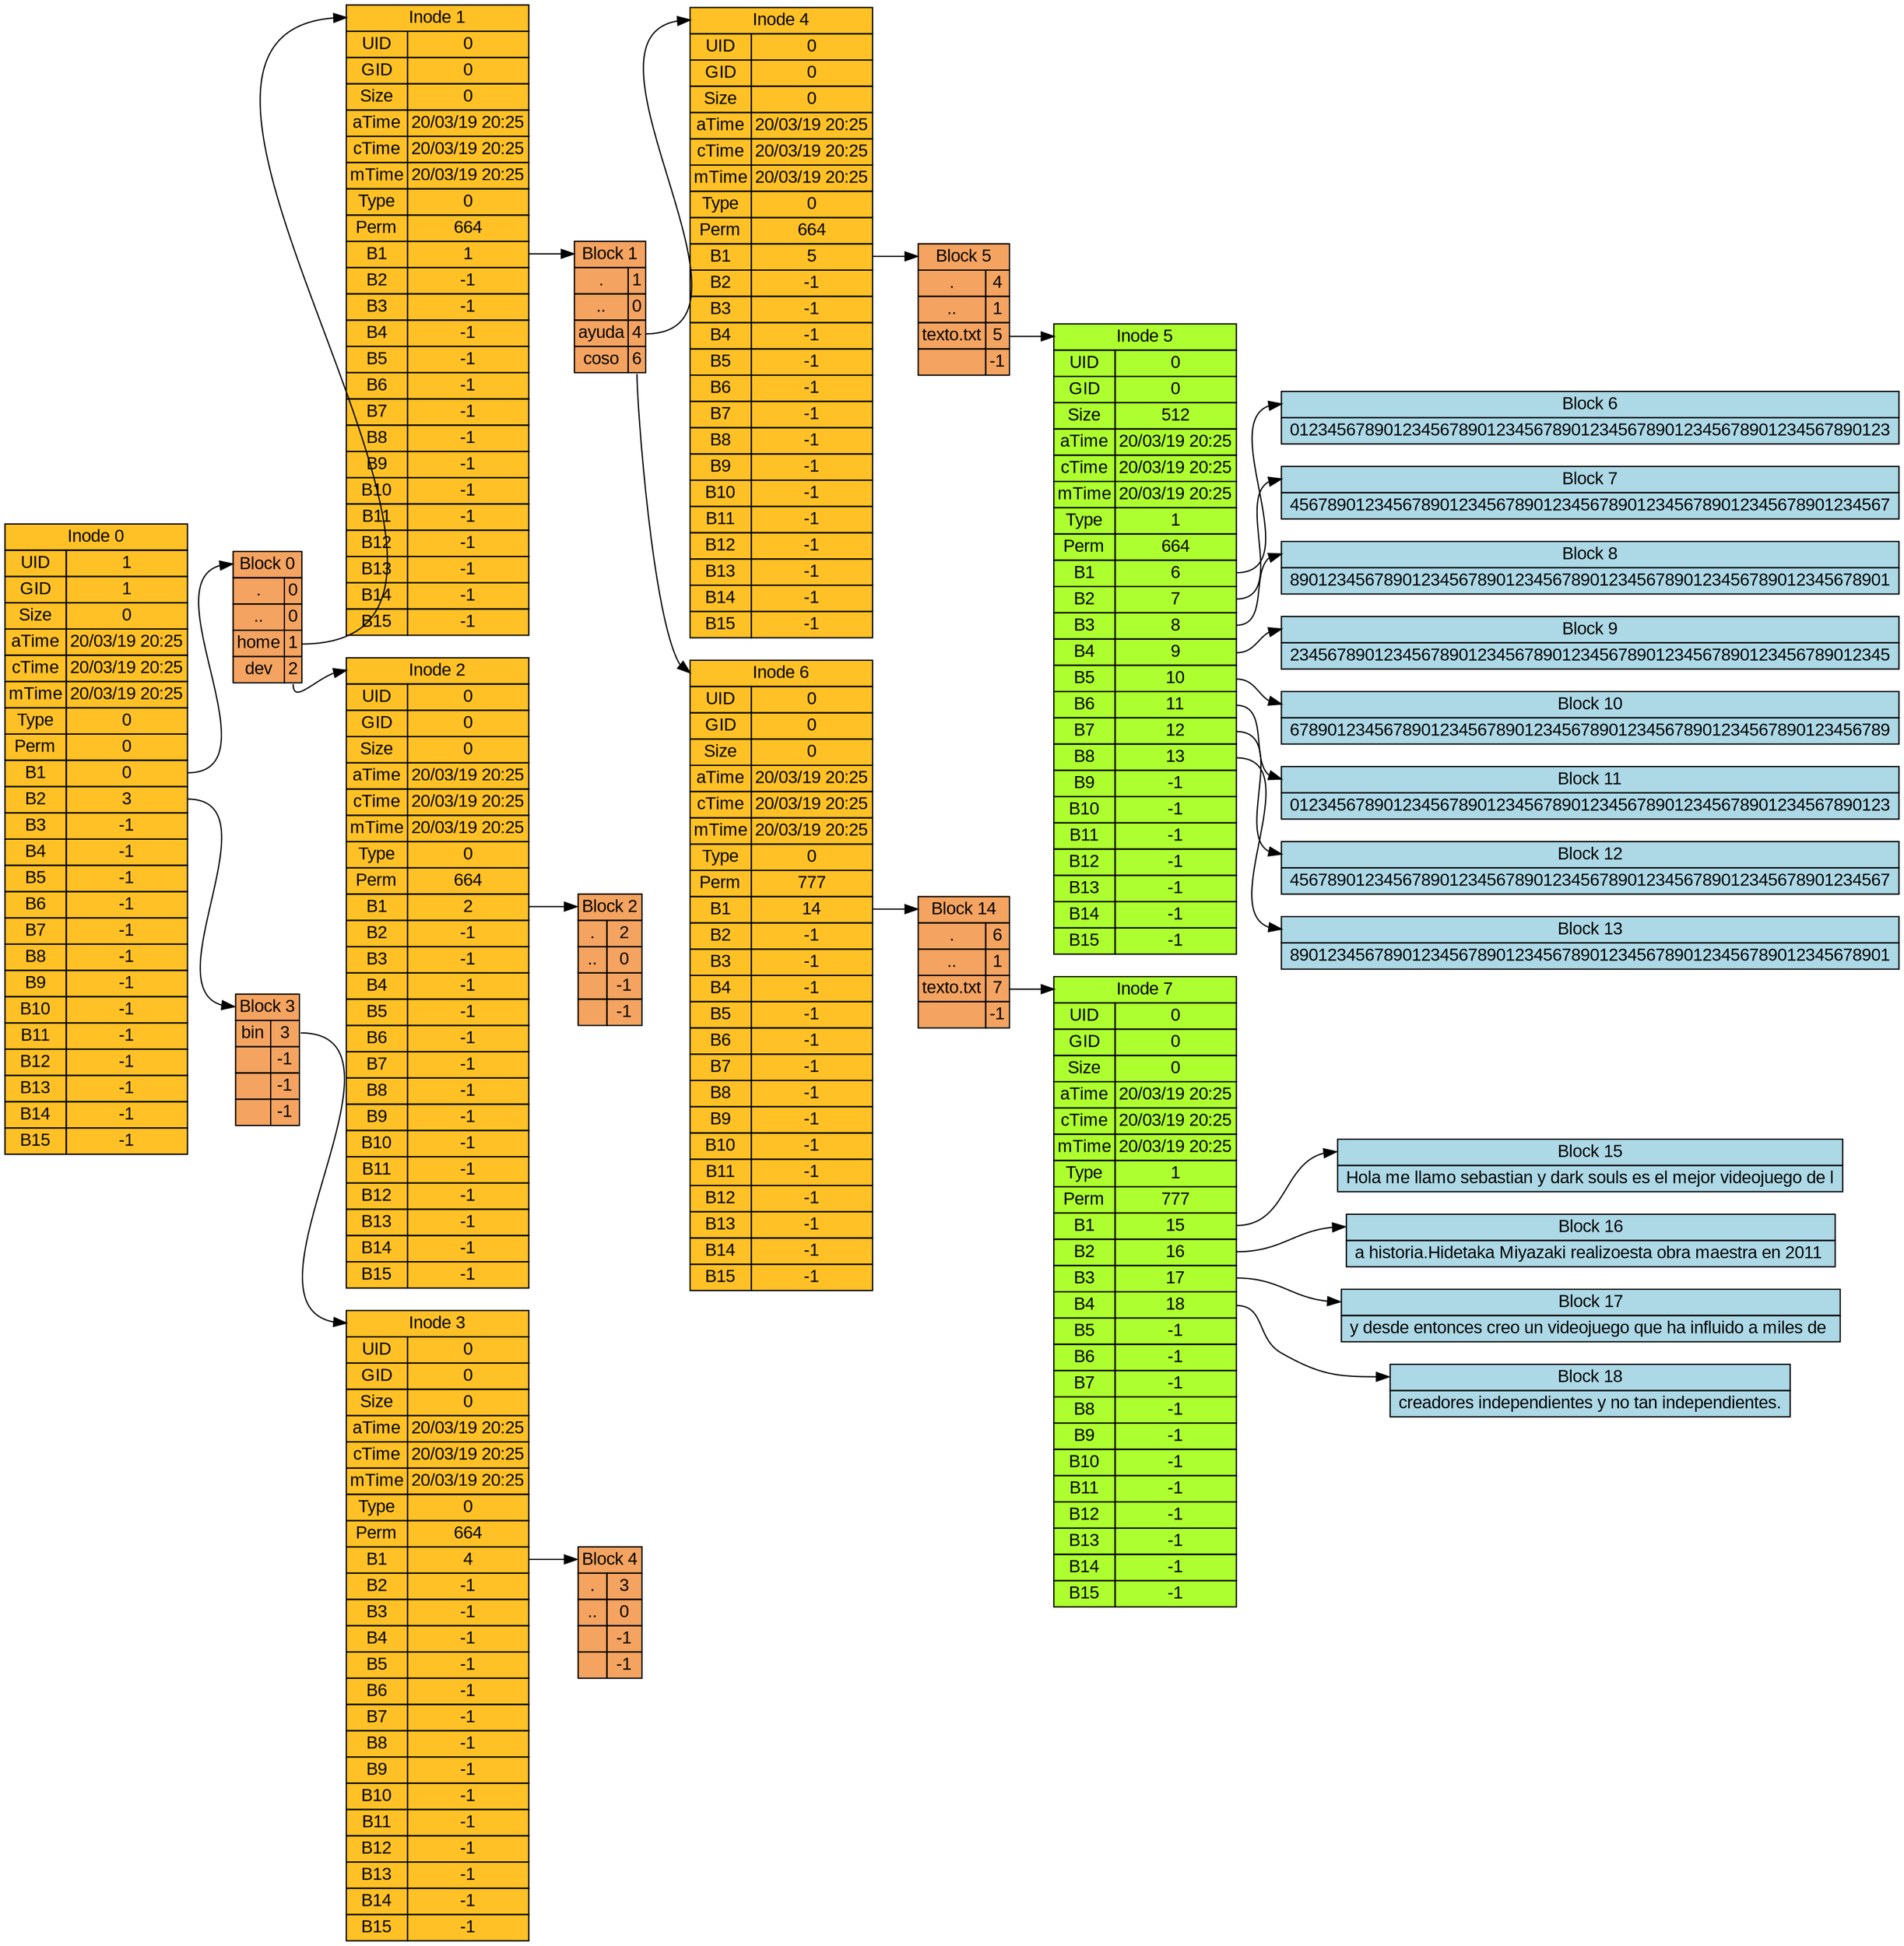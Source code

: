 digraph g {
rankdir = LR;
graph [fontname = "arial"];
node [fontname = "arial"];
edge [fontname = "arial"];
	in0 [shape=none, margin=0, label =<
		<table border="0" cellborder="1" cellspacing="0" bgcolor="goldenrod1">
			<tr> <td colspan = "2" PORT="p">Inode 0</td> </tr>
			<tr> <td>UID</td> <td>1</td> </tr>
			<tr> <td>GID</td> <td>1</td> </tr>
			<tr> <td>Size</td> <td>0</td> </tr>
			<tr> <td>aTime</td> <td>20/03/19 20:25</td> </tr>
			<tr> <td>cTime</td> <td>20/03/19 20:25</td> </tr>
			<tr> <td>mTime</td> <td>20/03/19 20:25</td> </tr>
			<tr> <td>Type</td> <td>0</td> </tr>
			<tr> <td>Perm</td> <td>0</td> </tr>
			<tr> <td>B1</td> <td PORT = "f0">0</td> </tr>
			<tr> <td>B2</td> <td PORT = "f1">3</td> </tr>
			<tr> <td>B3</td> <td PORT = "f2">-1</td> </tr>
			<tr> <td>B4</td> <td PORT = "f3">-1</td> </tr>
			<tr> <td>B5</td> <td PORT = "f4">-1</td> </tr>
			<tr> <td>B6</td> <td PORT = "f5">-1</td> </tr>
			<tr> <td>B7</td> <td PORT = "f6">-1</td> </tr>
			<tr> <td>B8</td> <td PORT = "f7">-1</td> </tr>
			<tr> <td>B9</td> <td PORT = "f8">-1</td> </tr>
			<tr> <td>B10</td> <td PORT = "f9">-1</td> </tr>
			<tr> <td>B11</td> <td PORT = "f10">-1</td> </tr>
			<tr> <td>B12</td> <td PORT = "f11">-1</td> </tr>
			<tr> <td>B13</td> <td PORT = "f12">-1</td> </tr>
			<tr> <td>B14</td> <td PORT = "f13">-1</td> </tr>
			<tr> <td>B15</td> <td PORT = "f14">-1</td> </tr>
	</table> >];

	bl0 [shape=none, margin=0, label =<
		<table border="0" cellborder="1" cellspacing="0" bgcolor="sandybrown">
			<tr> <td colspan = "2" PORT="p">Block 0</td> </tr>
			<tr> <td>.</td> <td PORT = "f0">0</td> </tr>
			<tr> <td>..</td> <td PORT = "f1">0</td> </tr>
			<tr> <td>home</td> <td PORT = "f2">1</td> </tr>
			<tr> <td>dev</td> <td PORT = "f3">2</td> </tr>
	</table> >];

	in1 [shape=none, margin=0, label =<
		<table border="0" cellborder="1" cellspacing="0" bgcolor="goldenrod1">
			<tr> <td colspan = "2" PORT="p">Inode 1</td> </tr>
			<tr> <td>UID</td> <td>0</td> </tr>
			<tr> <td>GID</td> <td>0</td> </tr>
			<tr> <td>Size</td> <td>0</td> </tr>
			<tr> <td>aTime</td> <td>20/03/19 20:25</td> </tr>
			<tr> <td>cTime</td> <td>20/03/19 20:25</td> </tr>
			<tr> <td>mTime</td> <td>20/03/19 20:25</td> </tr>
			<tr> <td>Type</td> <td>0</td> </tr>
			<tr> <td>Perm</td> <td>664</td> </tr>
			<tr> <td>B1</td> <td PORT = "f0">1</td> </tr>
			<tr> <td>B2</td> <td PORT = "f1">-1</td> </tr>
			<tr> <td>B3</td> <td PORT = "f2">-1</td> </tr>
			<tr> <td>B4</td> <td PORT = "f3">-1</td> </tr>
			<tr> <td>B5</td> <td PORT = "f4">-1</td> </tr>
			<tr> <td>B6</td> <td PORT = "f5">-1</td> </tr>
			<tr> <td>B7</td> <td PORT = "f6">-1</td> </tr>
			<tr> <td>B8</td> <td PORT = "f7">-1</td> </tr>
			<tr> <td>B9</td> <td PORT = "f8">-1</td> </tr>
			<tr> <td>B10</td> <td PORT = "f9">-1</td> </tr>
			<tr> <td>B11</td> <td PORT = "f10">-1</td> </tr>
			<tr> <td>B12</td> <td PORT = "f11">-1</td> </tr>
			<tr> <td>B13</td> <td PORT = "f12">-1</td> </tr>
			<tr> <td>B14</td> <td PORT = "f13">-1</td> </tr>
			<tr> <td>B15</td> <td PORT = "f14">-1</td> </tr>
	</table> >];

	bl1 [shape=none, margin=0, label =<
		<table border="0" cellborder="1" cellspacing="0" bgcolor="sandybrown">
			<tr> <td colspan = "2" PORT="p">Block 1</td> </tr>
			<tr> <td>.</td> <td PORT = "f0">1</td> </tr>
			<tr> <td>..</td> <td PORT = "f1">0</td> </tr>
			<tr> <td>ayuda</td> <td PORT = "f2">4</td> </tr>
			<tr> <td>coso</td> <td PORT = "f3">6</td> </tr>
	</table> >];

	in4 [shape=none, margin=0, label =<
		<table border="0" cellborder="1" cellspacing="0" bgcolor="goldenrod1">
			<tr> <td colspan = "2" PORT="p">Inode 4</td> </tr>
			<tr> <td>UID</td> <td>0</td> </tr>
			<tr> <td>GID</td> <td>0</td> </tr>
			<tr> <td>Size</td> <td>0</td> </tr>
			<tr> <td>aTime</td> <td>20/03/19 20:25</td> </tr>
			<tr> <td>cTime</td> <td>20/03/19 20:25</td> </tr>
			<tr> <td>mTime</td> <td>20/03/19 20:25</td> </tr>
			<tr> <td>Type</td> <td>0</td> </tr>
			<tr> <td>Perm</td> <td>664</td> </tr>
			<tr> <td>B1</td> <td PORT = "f0">5</td> </tr>
			<tr> <td>B2</td> <td PORT = "f1">-1</td> </tr>
			<tr> <td>B3</td> <td PORT = "f2">-1</td> </tr>
			<tr> <td>B4</td> <td PORT = "f3">-1</td> </tr>
			<tr> <td>B5</td> <td PORT = "f4">-1</td> </tr>
			<tr> <td>B6</td> <td PORT = "f5">-1</td> </tr>
			<tr> <td>B7</td> <td PORT = "f6">-1</td> </tr>
			<tr> <td>B8</td> <td PORT = "f7">-1</td> </tr>
			<tr> <td>B9</td> <td PORT = "f8">-1</td> </tr>
			<tr> <td>B10</td> <td PORT = "f9">-1</td> </tr>
			<tr> <td>B11</td> <td PORT = "f10">-1</td> </tr>
			<tr> <td>B12</td> <td PORT = "f11">-1</td> </tr>
			<tr> <td>B13</td> <td PORT = "f12">-1</td> </tr>
			<tr> <td>B14</td> <td PORT = "f13">-1</td> </tr>
			<tr> <td>B15</td> <td PORT = "f14">-1</td> </tr>
	</table> >];

	bl5 [shape=none, margin=0, label =<
		<table border="0" cellborder="1" cellspacing="0" bgcolor="sandybrown">
			<tr> <td colspan = "2" PORT="p">Block 5</td> </tr>
			<tr> <td>.</td> <td PORT = "f0">4</td> </tr>
			<tr> <td>..</td> <td PORT = "f1">1</td> </tr>
			<tr> <td>texto.txt</td> <td PORT = "f2">5</td> </tr>
			<tr> <td></td> <td PORT = "f3">-1</td> </tr>
	</table> >];

	in5 [shape=none, margin=0, label =<
		<table border="0" cellborder="1" cellspacing="0" bgcolor="greenyellow">
			<tr> <td colspan = "2" PORT="p">Inode 5</td> </tr>
			<tr> <td>UID</td> <td>0</td> </tr>
			<tr> <td>GID</td> <td>0</td> </tr>
			<tr> <td>Size</td> <td>512</td> </tr>
			<tr> <td>aTime</td> <td>20/03/19 20:25</td> </tr>
			<tr> <td>cTime</td> <td>20/03/19 20:25</td> </tr>
			<tr> <td>mTime</td> <td>20/03/19 20:25</td> </tr>
			<tr> <td>Type</td> <td>1</td> </tr>
			<tr> <td>Perm</td> <td>664</td> </tr>
			<tr> <td>B1</td> <td PORT = "f0">6</td> </tr>
			<tr> <td>B2</td> <td PORT = "f1">7</td> </tr>
			<tr> <td>B3</td> <td PORT = "f2">8</td> </tr>
			<tr> <td>B4</td> <td PORT = "f3">9</td> </tr>
			<tr> <td>B5</td> <td PORT = "f4">10</td> </tr>
			<tr> <td>B6</td> <td PORT = "f5">11</td> </tr>
			<tr> <td>B7</td> <td PORT = "f6">12</td> </tr>
			<tr> <td>B8</td> <td PORT = "f7">13</td> </tr>
			<tr> <td>B9</td> <td PORT = "f8">-1</td> </tr>
			<tr> <td>B10</td> <td PORT = "f9">-1</td> </tr>
			<tr> <td>B11</td> <td PORT = "f10">-1</td> </tr>
			<tr> <td>B12</td> <td PORT = "f11">-1</td> </tr>
			<tr> <td>B13</td> <td PORT = "f12">-1</td> </tr>
			<tr> <td>B14</td> <td PORT = "f13">-1</td> </tr>
			<tr> <td>B15</td> <td PORT = "f14">-1</td> </tr>
	</table> >];

	bl6 [shape=none, margin=0, label =<
		<table border="0" cellborder="1" cellspacing="0" bgcolor="lightblue">
			<tr> <td colspan = "2" PORT="p">Block 6</td> </tr>
			<tr> <td colspan = "2"> 0123456789012345678901234567890123456789012345678901234567890123 </td> </tr>
	</table> >];

	in5:f0 -> bl6:p;
	bl7 [shape=none, margin=0, label =<
		<table border="0" cellborder="1" cellspacing="0" bgcolor="lightblue">
			<tr> <td colspan = "2" PORT="p">Block 7</td> </tr>
			<tr> <td colspan = "2"> 4567890123456789012345678901234567890123456789012345678901234567 </td> </tr>
	</table> >];

	in5:f1 -> bl7:p;
	bl8 [shape=none, margin=0, label =<
		<table border="0" cellborder="1" cellspacing="0" bgcolor="lightblue">
			<tr> <td colspan = "2" PORT="p">Block 8</td> </tr>
			<tr> <td colspan = "2"> 8901234567890123456789012345678901234567890123456789012345678901 </td> </tr>
	</table> >];

	in5:f2 -> bl8:p;
	bl9 [shape=none, margin=0, label =<
		<table border="0" cellborder="1" cellspacing="0" bgcolor="lightblue">
			<tr> <td colspan = "2" PORT="p">Block 9</td> </tr>
			<tr> <td colspan = "2"> 2345678901234567890123456789012345678901234567890123456789012345 </td> </tr>
	</table> >];

	in5:f3 -> bl9:p;
	bl10 [shape=none, margin=0, label =<
		<table border="0" cellborder="1" cellspacing="0" bgcolor="lightblue">
			<tr> <td colspan = "2" PORT="p">Block 10</td> </tr>
			<tr> <td colspan = "2"> 6789012345678901234567890123456789012345678901234567890123456789 </td> </tr>
	</table> >];

	in5:f4 -> bl10:p;
	bl11 [shape=none, margin=0, label =<
		<table border="0" cellborder="1" cellspacing="0" bgcolor="lightblue">
			<tr> <td colspan = "2" PORT="p">Block 11</td> </tr>
			<tr> <td colspan = "2"> 0123456789012345678901234567890123456789012345678901234567890123 </td> </tr>
	</table> >];

	in5:f5 -> bl11:p;
	bl12 [shape=none, margin=0, label =<
		<table border="0" cellborder="1" cellspacing="0" bgcolor="lightblue">
			<tr> <td colspan = "2" PORT="p">Block 12</td> </tr>
			<tr> <td colspan = "2"> 4567890123456789012345678901234567890123456789012345678901234567 </td> </tr>
	</table> >];

	in5:f6 -> bl12:p;
	bl13 [shape=none, margin=0, label =<
		<table border="0" cellborder="1" cellspacing="0" bgcolor="lightblue">
			<tr> <td colspan = "2" PORT="p">Block 13</td> </tr>
			<tr> <td colspan = "2"> 8901234567890123456789012345678901234567890123456789012345678901 </td> </tr>
	</table> >];

	in5:f7 -> bl13:p;
	bl5:f2 -> in5:p;
	in4:f0 -> bl5:p;
	bl1:f2 -> in4:p;
	in6 [shape=none, margin=0, label =<
		<table border="0" cellborder="1" cellspacing="0" bgcolor="goldenrod1">
			<tr> <td colspan = "2" PORT="p">Inode 6</td> </tr>
			<tr> <td>UID</td> <td>0</td> </tr>
			<tr> <td>GID</td> <td>0</td> </tr>
			<tr> <td>Size</td> <td>0</td> </tr>
			<tr> <td>aTime</td> <td>20/03/19 20:25</td> </tr>
			<tr> <td>cTime</td> <td>20/03/19 20:25</td> </tr>
			<tr> <td>mTime</td> <td>20/03/19 20:25</td> </tr>
			<tr> <td>Type</td> <td>0</td> </tr>
			<tr> <td>Perm</td> <td>777</td> </tr>
			<tr> <td>B1</td> <td PORT = "f0">14</td> </tr>
			<tr> <td>B2</td> <td PORT = "f1">-1</td> </tr>
			<tr> <td>B3</td> <td PORT = "f2">-1</td> </tr>
			<tr> <td>B4</td> <td PORT = "f3">-1</td> </tr>
			<tr> <td>B5</td> <td PORT = "f4">-1</td> </tr>
			<tr> <td>B6</td> <td PORT = "f5">-1</td> </tr>
			<tr> <td>B7</td> <td PORT = "f6">-1</td> </tr>
			<tr> <td>B8</td> <td PORT = "f7">-1</td> </tr>
			<tr> <td>B9</td> <td PORT = "f8">-1</td> </tr>
			<tr> <td>B10</td> <td PORT = "f9">-1</td> </tr>
			<tr> <td>B11</td> <td PORT = "f10">-1</td> </tr>
			<tr> <td>B12</td> <td PORT = "f11">-1</td> </tr>
			<tr> <td>B13</td> <td PORT = "f12">-1</td> </tr>
			<tr> <td>B14</td> <td PORT = "f13">-1</td> </tr>
			<tr> <td>B15</td> <td PORT = "f14">-1</td> </tr>
	</table> >];

	bl14 [shape=none, margin=0, label =<
		<table border="0" cellborder="1" cellspacing="0" bgcolor="sandybrown">
			<tr> <td colspan = "2" PORT="p">Block 14</td> </tr>
			<tr> <td>.</td> <td PORT = "f0">6</td> </tr>
			<tr> <td>..</td> <td PORT = "f1">1</td> </tr>
			<tr> <td>texto.txt</td> <td PORT = "f2">7</td> </tr>
			<tr> <td></td> <td PORT = "f3">-1</td> </tr>
	</table> >];

	in7 [shape=none, margin=0, label =<
		<table border="0" cellborder="1" cellspacing="0" bgcolor="greenyellow">
			<tr> <td colspan = "2" PORT="p">Inode 7</td> </tr>
			<tr> <td>UID</td> <td>0</td> </tr>
			<tr> <td>GID</td> <td>0</td> </tr>
			<tr> <td>Size</td> <td>0</td> </tr>
			<tr> <td>aTime</td> <td>20/03/19 20:25</td> </tr>
			<tr> <td>cTime</td> <td>20/03/19 20:25</td> </tr>
			<tr> <td>mTime</td> <td>20/03/19 20:25</td> </tr>
			<tr> <td>Type</td> <td>1</td> </tr>
			<tr> <td>Perm</td> <td>777</td> </tr>
			<tr> <td>B1</td> <td PORT = "f0">15</td> </tr>
			<tr> <td>B2</td> <td PORT = "f1">16</td> </tr>
			<tr> <td>B3</td> <td PORT = "f2">17</td> </tr>
			<tr> <td>B4</td> <td PORT = "f3">18</td> </tr>
			<tr> <td>B5</td> <td PORT = "f4">-1</td> </tr>
			<tr> <td>B6</td> <td PORT = "f5">-1</td> </tr>
			<tr> <td>B7</td> <td PORT = "f6">-1</td> </tr>
			<tr> <td>B8</td> <td PORT = "f7">-1</td> </tr>
			<tr> <td>B9</td> <td PORT = "f8">-1</td> </tr>
			<tr> <td>B10</td> <td PORT = "f9">-1</td> </tr>
			<tr> <td>B11</td> <td PORT = "f10">-1</td> </tr>
			<tr> <td>B12</td> <td PORT = "f11">-1</td> </tr>
			<tr> <td>B13</td> <td PORT = "f12">-1</td> </tr>
			<tr> <td>B14</td> <td PORT = "f13">-1</td> </tr>
			<tr> <td>B15</td> <td PORT = "f14">-1</td> </tr>
	</table> >];

	bl15 [shape=none, margin=0, label =<
		<table border="0" cellborder="1" cellspacing="0" bgcolor="lightblue">
			<tr> <td colspan = "2" PORT="p">Block 15</td> </tr>
			<tr> <td colspan = "2"> Hola me llamo sebastian y dark souls es el mejor videojuego de l </td> </tr>
	</table> >];

	in7:f0 -> bl15:p;
	bl16 [shape=none, margin=0, label =<
		<table border="0" cellborder="1" cellspacing="0" bgcolor="lightblue">
			<tr> <td colspan = "2" PORT="p">Block 16</td> </tr>
			<tr> <td colspan = "2"> a historia.
Hidetaka Miyazaki realizo
esta obra maestra en 2011  </td> </tr>
	</table> >];

	in7:f1 -> bl16:p;
	bl17 [shape=none, margin=0, label =<
		<table border="0" cellborder="1" cellspacing="0" bgcolor="lightblue">
			<tr> <td colspan = "2" PORT="p">Block 17</td> </tr>
			<tr> <td colspan = "2"> y desde entonces creo 
un videojuego que ha influido a miles de  </td> </tr>
	</table> >];

	in7:f2 -> bl17:p;
	bl18 [shape=none, margin=0, label =<
		<table border="0" cellborder="1" cellspacing="0" bgcolor="lightblue">
			<tr> <td colspan = "2" PORT="p">Block 18</td> </tr>
			<tr> <td colspan = "2"> creadores independientes y no tan independientes. </td> </tr>
	</table> >];

	in7:f3 -> bl18:p;
	bl14:f2 -> in7:p;
	in6:f0 -> bl14:p;
	bl1:f3 -> in6:p;
	in1:f0 -> bl1:p;
	bl0:f2 -> in1:p;
	in2 [shape=none, margin=0, label =<
		<table border="0" cellborder="1" cellspacing="0" bgcolor="goldenrod1">
			<tr> <td colspan = "2" PORT="p">Inode 2</td> </tr>
			<tr> <td>UID</td> <td>0</td> </tr>
			<tr> <td>GID</td> <td>0</td> </tr>
			<tr> <td>Size</td> <td>0</td> </tr>
			<tr> <td>aTime</td> <td>20/03/19 20:25</td> </tr>
			<tr> <td>cTime</td> <td>20/03/19 20:25</td> </tr>
			<tr> <td>mTime</td> <td>20/03/19 20:25</td> </tr>
			<tr> <td>Type</td> <td>0</td> </tr>
			<tr> <td>Perm</td> <td>664</td> </tr>
			<tr> <td>B1</td> <td PORT = "f0">2</td> </tr>
			<tr> <td>B2</td> <td PORT = "f1">-1</td> </tr>
			<tr> <td>B3</td> <td PORT = "f2">-1</td> </tr>
			<tr> <td>B4</td> <td PORT = "f3">-1</td> </tr>
			<tr> <td>B5</td> <td PORT = "f4">-1</td> </tr>
			<tr> <td>B6</td> <td PORT = "f5">-1</td> </tr>
			<tr> <td>B7</td> <td PORT = "f6">-1</td> </tr>
			<tr> <td>B8</td> <td PORT = "f7">-1</td> </tr>
			<tr> <td>B9</td> <td PORT = "f8">-1</td> </tr>
			<tr> <td>B10</td> <td PORT = "f9">-1</td> </tr>
			<tr> <td>B11</td> <td PORT = "f10">-1</td> </tr>
			<tr> <td>B12</td> <td PORT = "f11">-1</td> </tr>
			<tr> <td>B13</td> <td PORT = "f12">-1</td> </tr>
			<tr> <td>B14</td> <td PORT = "f13">-1</td> </tr>
			<tr> <td>B15</td> <td PORT = "f14">-1</td> </tr>
	</table> >];

	bl2 [shape=none, margin=0, label =<
		<table border="0" cellborder="1" cellspacing="0" bgcolor="sandybrown">
			<tr> <td colspan = "2" PORT="p">Block 2</td> </tr>
			<tr> <td>.</td> <td PORT = "f0">2</td> </tr>
			<tr> <td>..</td> <td PORT = "f1">0</td> </tr>
			<tr> <td></td> <td PORT = "f2">-1</td> </tr>
			<tr> <td></td> <td PORT = "f3">-1</td> </tr>
	</table> >];

	in2:f0 -> bl2:p;
	bl0:f3 -> in2:p;
	in0:f0 -> bl0:p;
	bl3 [shape=none, margin=0, label =<
		<table border="0" cellborder="1" cellspacing="0" bgcolor="sandybrown">
			<tr> <td colspan = "2" PORT="p">Block 3</td> </tr>
			<tr> <td>bin</td> <td PORT = "f0">3</td> </tr>
			<tr> <td></td> <td PORT = "f1">-1</td> </tr>
			<tr> <td></td> <td PORT = "f2">-1</td> </tr>
			<tr> <td></td> <td PORT = "f3">-1</td> </tr>
	</table> >];

	in3 [shape=none, margin=0, label =<
		<table border="0" cellborder="1" cellspacing="0" bgcolor="goldenrod1">
			<tr> <td colspan = "2" PORT="p">Inode 3</td> </tr>
			<tr> <td>UID</td> <td>0</td> </tr>
			<tr> <td>GID</td> <td>0</td> </tr>
			<tr> <td>Size</td> <td>0</td> </tr>
			<tr> <td>aTime</td> <td>20/03/19 20:25</td> </tr>
			<tr> <td>cTime</td> <td>20/03/19 20:25</td> </tr>
			<tr> <td>mTime</td> <td>20/03/19 20:25</td> </tr>
			<tr> <td>Type</td> <td>0</td> </tr>
			<tr> <td>Perm</td> <td>664</td> </tr>
			<tr> <td>B1</td> <td PORT = "f0">4</td> </tr>
			<tr> <td>B2</td> <td PORT = "f1">-1</td> </tr>
			<tr> <td>B3</td> <td PORT = "f2">-1</td> </tr>
			<tr> <td>B4</td> <td PORT = "f3">-1</td> </tr>
			<tr> <td>B5</td> <td PORT = "f4">-1</td> </tr>
			<tr> <td>B6</td> <td PORT = "f5">-1</td> </tr>
			<tr> <td>B7</td> <td PORT = "f6">-1</td> </tr>
			<tr> <td>B8</td> <td PORT = "f7">-1</td> </tr>
			<tr> <td>B9</td> <td PORT = "f8">-1</td> </tr>
			<tr> <td>B10</td> <td PORT = "f9">-1</td> </tr>
			<tr> <td>B11</td> <td PORT = "f10">-1</td> </tr>
			<tr> <td>B12</td> <td PORT = "f11">-1</td> </tr>
			<tr> <td>B13</td> <td PORT = "f12">-1</td> </tr>
			<tr> <td>B14</td> <td PORT = "f13">-1</td> </tr>
			<tr> <td>B15</td> <td PORT = "f14">-1</td> </tr>
	</table> >];

	bl4 [shape=none, margin=0, label =<
		<table border="0" cellborder="1" cellspacing="0" bgcolor="sandybrown">
			<tr> <td colspan = "2" PORT="p">Block 4</td> </tr>
			<tr> <td>.</td> <td PORT = "f0">3</td> </tr>
			<tr> <td>..</td> <td PORT = "f1">0</td> </tr>
			<tr> <td></td> <td PORT = "f2">-1</td> </tr>
			<tr> <td></td> <td PORT = "f3">-1</td> </tr>
	</table> >];

	in3:f0 -> bl4:p;
	bl3:f0 -> in3:p;
	in0:f1 -> bl3:p;
}

